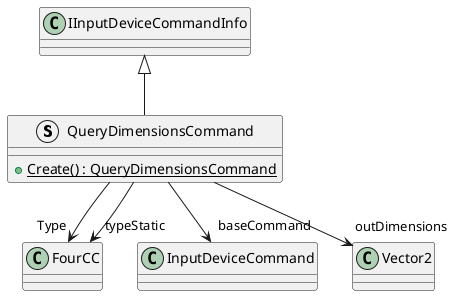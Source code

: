 @startuml
struct QueryDimensionsCommand {
    + {static} Create() : QueryDimensionsCommand
}
IInputDeviceCommandInfo <|-- QueryDimensionsCommand
QueryDimensionsCommand --> "Type" FourCC
QueryDimensionsCommand --> "baseCommand" InputDeviceCommand
QueryDimensionsCommand --> "outDimensions" Vector2
QueryDimensionsCommand --> "typeStatic" FourCC
@enduml
